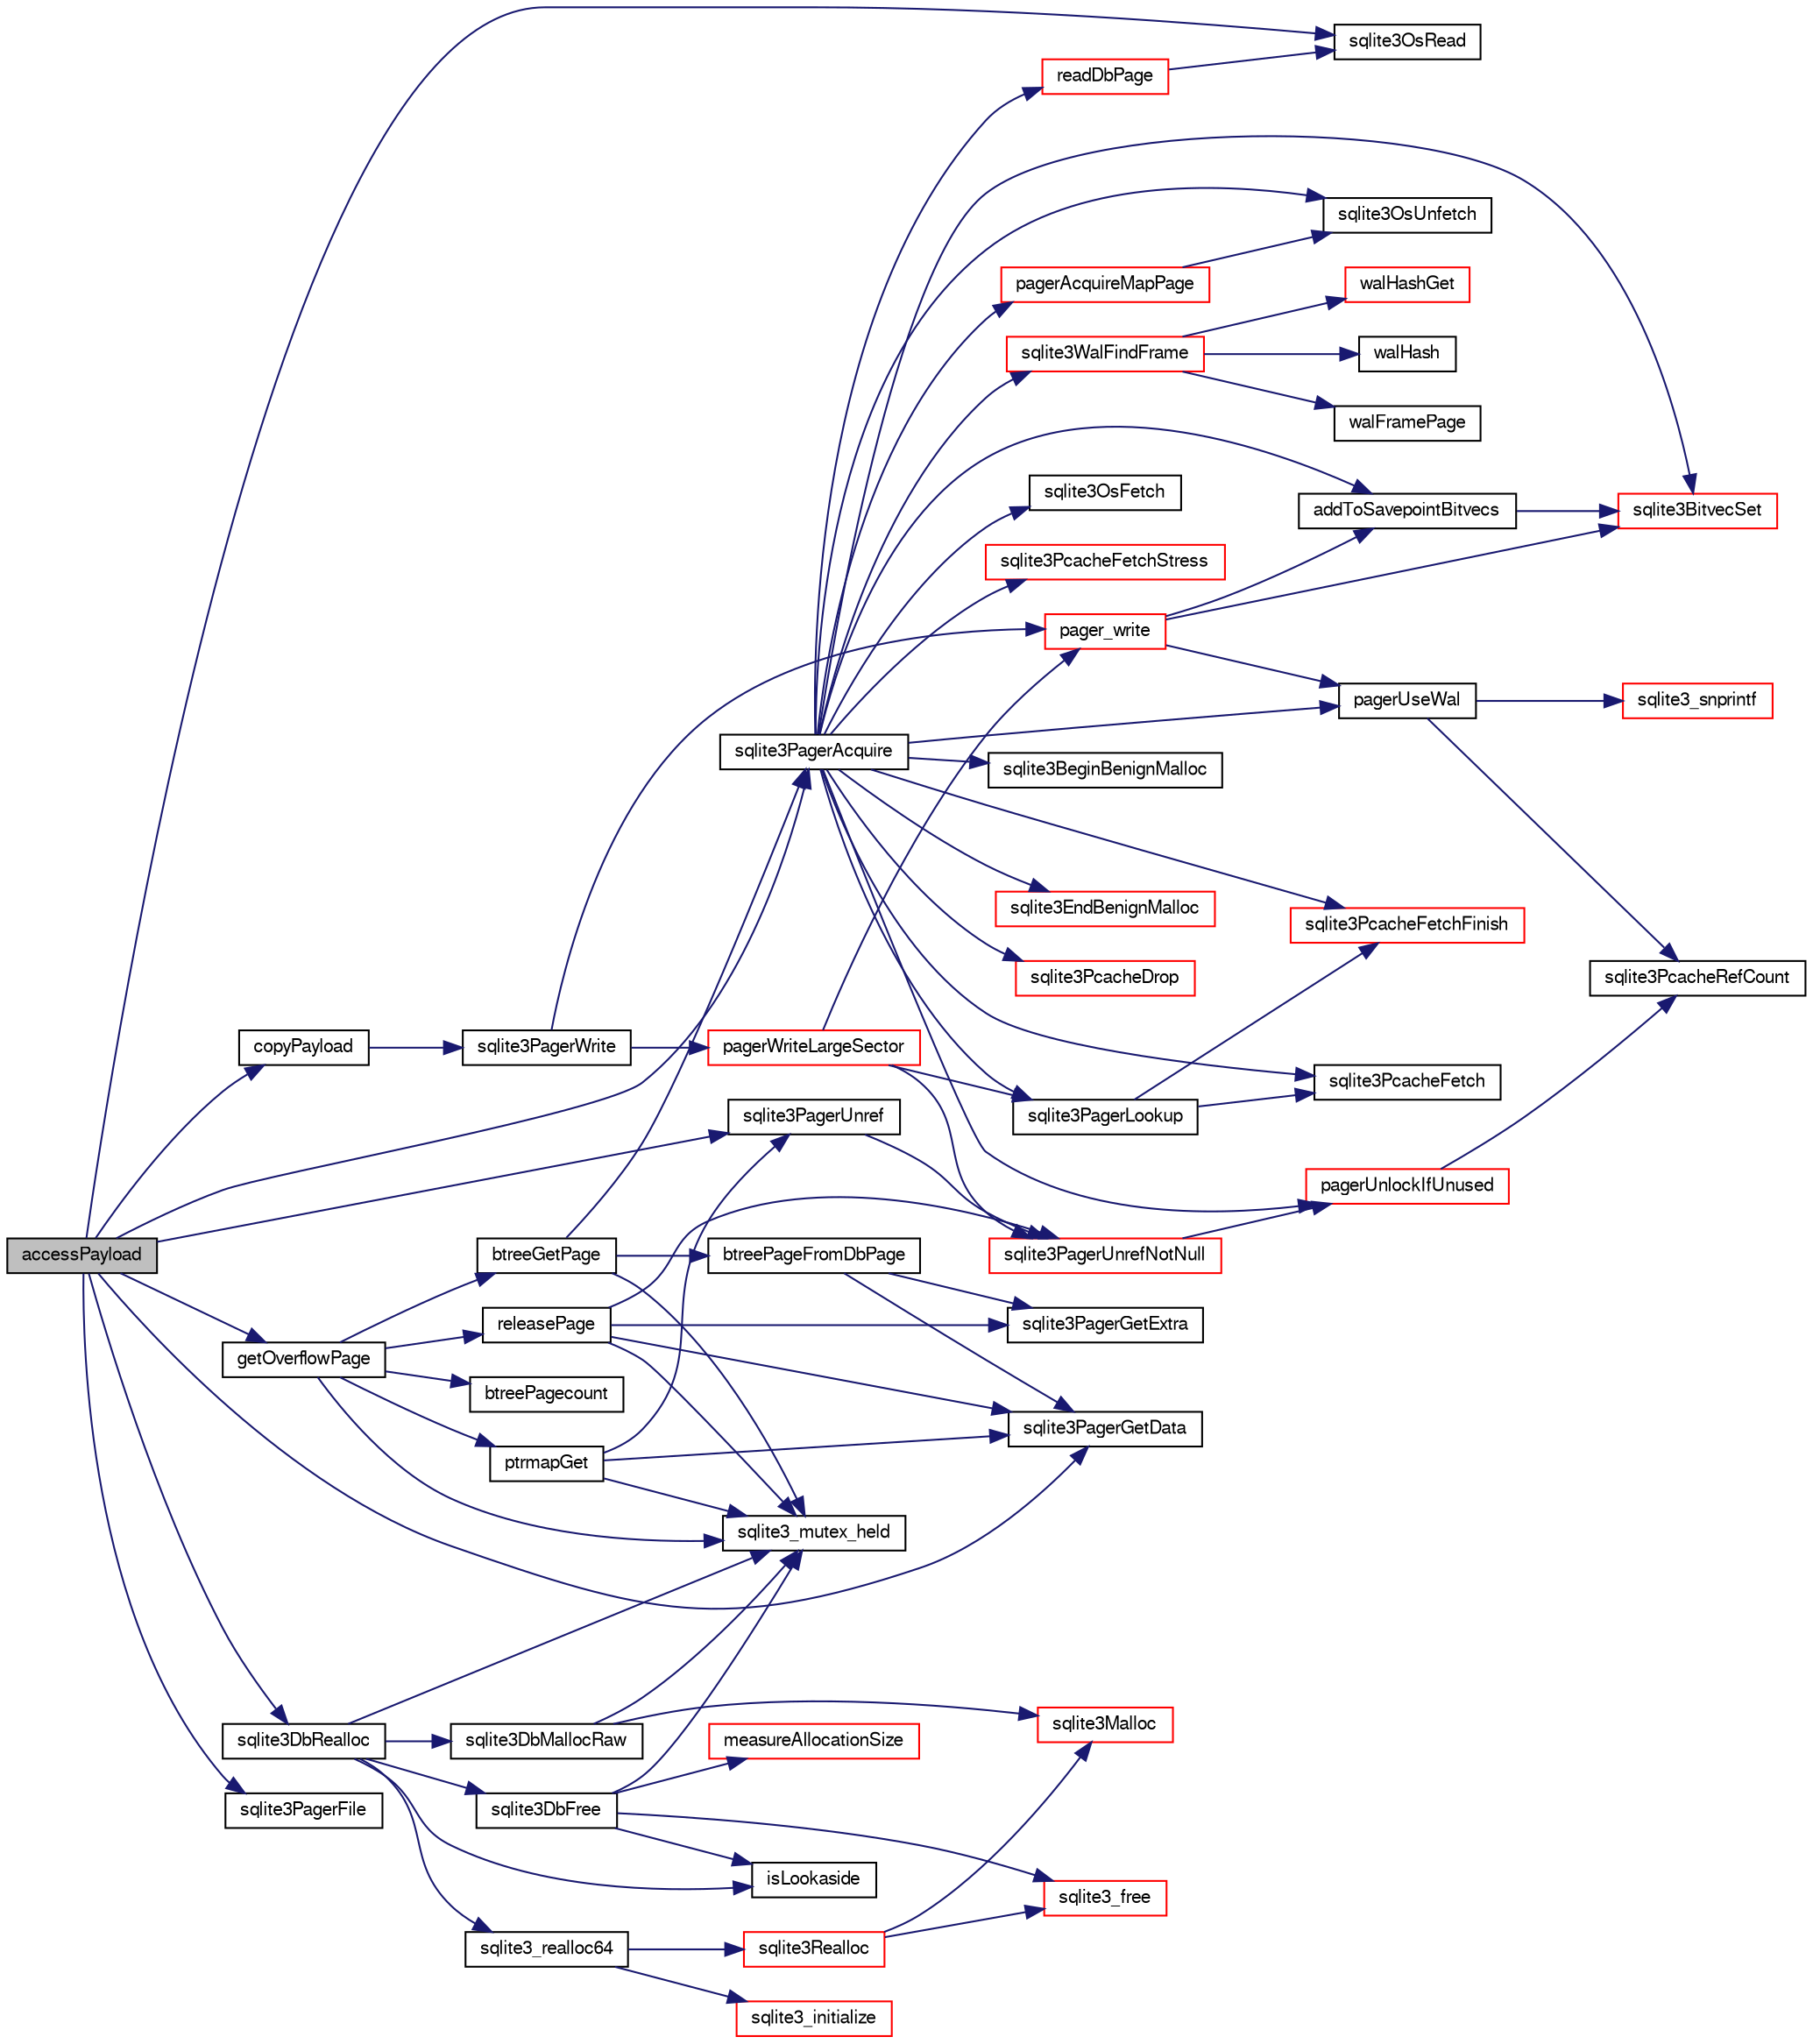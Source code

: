 digraph "accessPayload"
{
  edge [fontname="FreeSans",fontsize="10",labelfontname="FreeSans",labelfontsize="10"];
  node [fontname="FreeSans",fontsize="10",shape=record];
  rankdir="LR";
  Node1159 [label="accessPayload",height=0.2,width=0.4,color="black", fillcolor="grey75", style="filled", fontcolor="black"];
  Node1159 -> Node1160 [color="midnightblue",fontsize="10",style="solid",fontname="FreeSans"];
  Node1160 [label="copyPayload",height=0.2,width=0.4,color="black", fillcolor="white", style="filled",URL="$sqlite3_8c.html#aedb2ad4326779a68bc8e012570bda430"];
  Node1160 -> Node1161 [color="midnightblue",fontsize="10",style="solid",fontname="FreeSans"];
  Node1161 [label="sqlite3PagerWrite",height=0.2,width=0.4,color="black", fillcolor="white", style="filled",URL="$sqlite3_8c.html#ad4b8aee028ee99575b0748b299e04ed0"];
  Node1161 -> Node1162 [color="midnightblue",fontsize="10",style="solid",fontname="FreeSans"];
  Node1162 [label="pagerWriteLargeSector",height=0.2,width=0.4,color="red", fillcolor="white", style="filled",URL="$sqlite3_8c.html#a06334f0cc1c2dc95ffe29c2359928b92"];
  Node1162 -> Node1164 [color="midnightblue",fontsize="10",style="solid",fontname="FreeSans"];
  Node1164 [label="pager_write",height=0.2,width=0.4,color="red", fillcolor="white", style="filled",URL="$sqlite3_8c.html#aa5dbf1a9dcccf0aa140b04b81325517f"];
  Node1164 -> Node1166 [color="midnightblue",fontsize="10",style="solid",fontname="FreeSans"];
  Node1166 [label="pagerUseWal",height=0.2,width=0.4,color="black", fillcolor="white", style="filled",URL="$sqlite3_8c.html#a31def80bfe1de9284d635ba190a5eb68"];
  Node1166 -> Node1167 [color="midnightblue",fontsize="10",style="solid",fontname="FreeSans"];
  Node1167 [label="sqlite3PcacheRefCount",height=0.2,width=0.4,color="black", fillcolor="white", style="filled",URL="$sqlite3_8c.html#adee2536d23ec9628e0883ccab03b3429"];
  Node1166 -> Node1168 [color="midnightblue",fontsize="10",style="solid",fontname="FreeSans"];
  Node1168 [label="sqlite3_snprintf",height=0.2,width=0.4,color="red", fillcolor="white", style="filled",URL="$sqlite3_8c.html#aa2695a752e971577f5784122f2013c40"];
  Node1164 -> Node1467 [color="midnightblue",fontsize="10",style="solid",fontname="FreeSans"];
  Node1467 [label="sqlite3BitvecSet",height=0.2,width=0.4,color="red", fillcolor="white", style="filled",URL="$sqlite3_8c.html#a1f3c6d64d5d889e451d6725b1eb458be"];
  Node1164 -> Node1468 [color="midnightblue",fontsize="10",style="solid",fontname="FreeSans"];
  Node1468 [label="addToSavepointBitvecs",height=0.2,width=0.4,color="black", fillcolor="white", style="filled",URL="$sqlite3_8c.html#aa2e9bb02bb6975d83ec875f0792792f0"];
  Node1468 -> Node1467 [color="midnightblue",fontsize="10",style="solid",fontname="FreeSans"];
  Node1162 -> Node1472 [color="midnightblue",fontsize="10",style="solid",fontname="FreeSans"];
  Node1472 [label="sqlite3PagerUnrefNotNull",height=0.2,width=0.4,color="red", fillcolor="white", style="filled",URL="$sqlite3_8c.html#a4b314f96f09f5c68c94672e420e31ab9"];
  Node1472 -> Node1477 [color="midnightblue",fontsize="10",style="solid",fontname="FreeSans"];
  Node1477 [label="pagerUnlockIfUnused",height=0.2,width=0.4,color="red", fillcolor="white", style="filled",URL="$sqlite3_8c.html#abf547f4276efb6f10262f7fde1e4d065"];
  Node1477 -> Node1167 [color="midnightblue",fontsize="10",style="solid",fontname="FreeSans"];
  Node1162 -> Node1497 [color="midnightblue",fontsize="10",style="solid",fontname="FreeSans"];
  Node1497 [label="sqlite3PagerLookup",height=0.2,width=0.4,color="black", fillcolor="white", style="filled",URL="$sqlite3_8c.html#a1252ec03814f64eed236cfb21094cafd"];
  Node1497 -> Node1498 [color="midnightblue",fontsize="10",style="solid",fontname="FreeSans"];
  Node1498 [label="sqlite3PcacheFetch",height=0.2,width=0.4,color="black", fillcolor="white", style="filled",URL="$sqlite3_8c.html#a51a10151c5ec2c1c9e6fd615e95a3450"];
  Node1497 -> Node1499 [color="midnightblue",fontsize="10",style="solid",fontname="FreeSans"];
  Node1499 [label="sqlite3PcacheFetchFinish",height=0.2,width=0.4,color="red", fillcolor="white", style="filled",URL="$sqlite3_8c.html#a21f330cb082d63a111f64257e823a4b1"];
  Node1161 -> Node1164 [color="midnightblue",fontsize="10",style="solid",fontname="FreeSans"];
  Node1159 -> Node1188 [color="midnightblue",fontsize="10",style="solid",fontname="FreeSans"];
  Node1188 [label="sqlite3DbRealloc",height=0.2,width=0.4,color="black", fillcolor="white", style="filled",URL="$sqlite3_8c.html#ae028f4902a9d29bcaf310ff289ee87dc"];
  Node1188 -> Node1178 [color="midnightblue",fontsize="10",style="solid",fontname="FreeSans"];
  Node1178 [label="sqlite3_mutex_held",height=0.2,width=0.4,color="black", fillcolor="white", style="filled",URL="$sqlite3_8c.html#acf77da68932b6bc163c5e68547ecc3e7"];
  Node1188 -> Node1189 [color="midnightblue",fontsize="10",style="solid",fontname="FreeSans"];
  Node1189 [label="sqlite3DbMallocRaw",height=0.2,width=0.4,color="black", fillcolor="white", style="filled",URL="$sqlite3_8c.html#abbe8be0cf7175e11ddc3e2218fad924e"];
  Node1189 -> Node1178 [color="midnightblue",fontsize="10",style="solid",fontname="FreeSans"];
  Node1189 -> Node1190 [color="midnightblue",fontsize="10",style="solid",fontname="FreeSans"];
  Node1190 [label="sqlite3Malloc",height=0.2,width=0.4,color="red", fillcolor="white", style="filled",URL="$sqlite3_8c.html#a361a2eaa846b1885f123abe46f5d8b2b"];
  Node1188 -> Node1182 [color="midnightblue",fontsize="10",style="solid",fontname="FreeSans"];
  Node1182 [label="isLookaside",height=0.2,width=0.4,color="black", fillcolor="white", style="filled",URL="$sqlite3_8c.html#a770fa05ff9717b75e16f4d968a77b897"];
  Node1188 -> Node1177 [color="midnightblue",fontsize="10",style="solid",fontname="FreeSans"];
  Node1177 [label="sqlite3DbFree",height=0.2,width=0.4,color="black", fillcolor="white", style="filled",URL="$sqlite3_8c.html#ac70ab821a6607b4a1b909582dc37a069"];
  Node1177 -> Node1178 [color="midnightblue",fontsize="10",style="solid",fontname="FreeSans"];
  Node1177 -> Node1179 [color="midnightblue",fontsize="10",style="solid",fontname="FreeSans"];
  Node1179 [label="measureAllocationSize",height=0.2,width=0.4,color="red", fillcolor="white", style="filled",URL="$sqlite3_8c.html#a45731e644a22fdb756e2b6337224217a"];
  Node1177 -> Node1182 [color="midnightblue",fontsize="10",style="solid",fontname="FreeSans"];
  Node1177 -> Node1183 [color="midnightblue",fontsize="10",style="solid",fontname="FreeSans"];
  Node1183 [label="sqlite3_free",height=0.2,width=0.4,color="red", fillcolor="white", style="filled",URL="$sqlite3_8c.html#a6552349e36a8a691af5487999ab09519"];
  Node1188 -> Node1195 [color="midnightblue",fontsize="10",style="solid",fontname="FreeSans"];
  Node1195 [label="sqlite3_realloc64",height=0.2,width=0.4,color="black", fillcolor="white", style="filled",URL="$sqlite3_8c.html#a3765a714077ee547e811034236dc9ecd"];
  Node1195 -> Node1196 [color="midnightblue",fontsize="10",style="solid",fontname="FreeSans"];
  Node1196 [label="sqlite3_initialize",height=0.2,width=0.4,color="red", fillcolor="white", style="filled",URL="$sqlite3_8c.html#ab0c0ee2d5d4cf8b28e9572296a8861df"];
  Node1195 -> Node1370 [color="midnightblue",fontsize="10",style="solid",fontname="FreeSans"];
  Node1370 [label="sqlite3Realloc",height=0.2,width=0.4,color="red", fillcolor="white", style="filled",URL="$sqlite3_8c.html#ad53aefdfc088f622e23ffe838201fe22"];
  Node1370 -> Node1190 [color="midnightblue",fontsize="10",style="solid",fontname="FreeSans"];
  Node1370 -> Node1183 [color="midnightblue",fontsize="10",style="solid",fontname="FreeSans"];
  Node1159 -> Node1577 [color="midnightblue",fontsize="10",style="solid",fontname="FreeSans"];
  Node1577 [label="getOverflowPage",height=0.2,width=0.4,color="black", fillcolor="white", style="filled",URL="$sqlite3_8c.html#af907f898e049d621e2c9dc1ed1d63cf4"];
  Node1577 -> Node1178 [color="midnightblue",fontsize="10",style="solid",fontname="FreeSans"];
  Node1577 -> Node1543 [color="midnightblue",fontsize="10",style="solid",fontname="FreeSans"];
  Node1543 [label="btreePagecount",height=0.2,width=0.4,color="black", fillcolor="white", style="filled",URL="$sqlite3_8c.html#a9cc4ac11752c088db89d551ec1495a15"];
  Node1577 -> Node1578 [color="midnightblue",fontsize="10",style="solid",fontname="FreeSans"];
  Node1578 [label="ptrmapGet",height=0.2,width=0.4,color="black", fillcolor="white", style="filled",URL="$sqlite3_8c.html#ae91bfd9c1bec807a52a384d2ed01934b"];
  Node1578 -> Node1178 [color="midnightblue",fontsize="10",style="solid",fontname="FreeSans"];
  Node1578 -> Node1539 [color="midnightblue",fontsize="10",style="solid",fontname="FreeSans"];
  Node1539 [label="sqlite3PagerGetData",height=0.2,width=0.4,color="black", fillcolor="white", style="filled",URL="$sqlite3_8c.html#a9dd340e56fb4b7fad4df339595b8d8a2"];
  Node1578 -> Node1544 [color="midnightblue",fontsize="10",style="solid",fontname="FreeSans"];
  Node1544 [label="sqlite3PagerUnref",height=0.2,width=0.4,color="black", fillcolor="white", style="filled",URL="$sqlite3_8c.html#aa9d040b7f24a8a5d99bf96863b52cd15"];
  Node1544 -> Node1472 [color="midnightblue",fontsize="10",style="solid",fontname="FreeSans"];
  Node1577 -> Node1579 [color="midnightblue",fontsize="10",style="solid",fontname="FreeSans"];
  Node1579 [label="btreeGetPage",height=0.2,width=0.4,color="black", fillcolor="white", style="filled",URL="$sqlite3_8c.html#ac59679e30ceb0190614fbd19a7feb6de"];
  Node1579 -> Node1178 [color="midnightblue",fontsize="10",style="solid",fontname="FreeSans"];
  Node1579 -> Node1545 [color="midnightblue",fontsize="10",style="solid",fontname="FreeSans"];
  Node1545 [label="sqlite3PagerAcquire",height=0.2,width=0.4,color="black", fillcolor="white", style="filled",URL="$sqlite3_8c.html#a22a53daafd2bd778cda390312651f994"];
  Node1545 -> Node1166 [color="midnightblue",fontsize="10",style="solid",fontname="FreeSans"];
  Node1545 -> Node1503 [color="midnightblue",fontsize="10",style="solid",fontname="FreeSans"];
  Node1503 [label="sqlite3WalFindFrame",height=0.2,width=0.4,color="red", fillcolor="white", style="filled",URL="$sqlite3_8c.html#a70d73def3adcc264f500a63178742708"];
  Node1503 -> Node1488 [color="midnightblue",fontsize="10",style="solid",fontname="FreeSans"];
  Node1488 [label="walFramePage",height=0.2,width=0.4,color="black", fillcolor="white", style="filled",URL="$sqlite3_8c.html#a067e7452317d6a1c19674376ae969f1f"];
  Node1503 -> Node1490 [color="midnightblue",fontsize="10",style="solid",fontname="FreeSans"];
  Node1490 [label="walHashGet",height=0.2,width=0.4,color="red", fillcolor="white", style="filled",URL="$sqlite3_8c.html#ae19bbc16575c591b6e0aee0aed2cfaf3"];
  Node1503 -> Node1494 [color="midnightblue",fontsize="10",style="solid",fontname="FreeSans"];
  Node1494 [label="walHash",height=0.2,width=0.4,color="black", fillcolor="white", style="filled",URL="$sqlite3_8c.html#a1d1aa852a3a505567009b451c23af38c"];
  Node1545 -> Node1493 [color="midnightblue",fontsize="10",style="solid",fontname="FreeSans"];
  Node1493 [label="sqlite3OsFetch",height=0.2,width=0.4,color="black", fillcolor="white", style="filled",URL="$sqlite3_8c.html#ab5b9137b375d5d8a8c216a644056cba7"];
  Node1545 -> Node1497 [color="midnightblue",fontsize="10",style="solid",fontname="FreeSans"];
  Node1545 -> Node1546 [color="midnightblue",fontsize="10",style="solid",fontname="FreeSans"];
  Node1546 [label="pagerAcquireMapPage",height=0.2,width=0.4,color="red", fillcolor="white", style="filled",URL="$sqlite3_8c.html#affc12640bbd7572ae41f1943f3b8bb3b"];
  Node1546 -> Node1474 [color="midnightblue",fontsize="10",style="solid",fontname="FreeSans"];
  Node1474 [label="sqlite3OsUnfetch",height=0.2,width=0.4,color="black", fillcolor="white", style="filled",URL="$sqlite3_8c.html#abc0da72cb8b8989cf8708b572fe5fef4"];
  Node1545 -> Node1474 [color="midnightblue",fontsize="10",style="solid",fontname="FreeSans"];
  Node1545 -> Node1498 [color="midnightblue",fontsize="10",style="solid",fontname="FreeSans"];
  Node1545 -> Node1547 [color="midnightblue",fontsize="10",style="solid",fontname="FreeSans"];
  Node1547 [label="sqlite3PcacheFetchStress",height=0.2,width=0.4,color="red", fillcolor="white", style="filled",URL="$sqlite3_8c.html#a83644ab4d77e1649ae5336b659edb351"];
  Node1545 -> Node1499 [color="midnightblue",fontsize="10",style="solid",fontname="FreeSans"];
  Node1545 -> Node1243 [color="midnightblue",fontsize="10",style="solid",fontname="FreeSans"];
  Node1243 [label="sqlite3BeginBenignMalloc",height=0.2,width=0.4,color="black", fillcolor="white", style="filled",URL="$sqlite3_8c.html#a3344c0e2b1b6df701a1cb326602fac14"];
  Node1545 -> Node1467 [color="midnightblue",fontsize="10",style="solid",fontname="FreeSans"];
  Node1545 -> Node1468 [color="midnightblue",fontsize="10",style="solid",fontname="FreeSans"];
  Node1545 -> Node1244 [color="midnightblue",fontsize="10",style="solid",fontname="FreeSans"];
  Node1244 [label="sqlite3EndBenignMalloc",height=0.2,width=0.4,color="red", fillcolor="white", style="filled",URL="$sqlite3_8c.html#a4582127cc64d483dc66c7acf9d8d8fbb"];
  Node1545 -> Node1504 [color="midnightblue",fontsize="10",style="solid",fontname="FreeSans"];
  Node1504 [label="readDbPage",height=0.2,width=0.4,color="red", fillcolor="white", style="filled",URL="$sqlite3_8c.html#a1c4cca64dd97dda37d9be9cac94941a0"];
  Node1504 -> Node1506 [color="midnightblue",fontsize="10",style="solid",fontname="FreeSans"];
  Node1506 [label="sqlite3OsRead",height=0.2,width=0.4,color="black", fillcolor="white", style="filled",URL="$sqlite3_8c.html#a98ef6b5ed82299d2efc0b5f9e41c877d"];
  Node1545 -> Node1502 [color="midnightblue",fontsize="10",style="solid",fontname="FreeSans"];
  Node1502 [label="sqlite3PcacheDrop",height=0.2,width=0.4,color="red", fillcolor="white", style="filled",URL="$sqlite3_8c.html#a78667811e7a2a7e75117cd6ec9cf6486"];
  Node1545 -> Node1477 [color="midnightblue",fontsize="10",style="solid",fontname="FreeSans"];
  Node1579 -> Node1580 [color="midnightblue",fontsize="10",style="solid",fontname="FreeSans"];
  Node1580 [label="btreePageFromDbPage",height=0.2,width=0.4,color="black", fillcolor="white", style="filled",URL="$sqlite3_8c.html#a148c0bf09d4ef14a49e0e7a2c0506c80"];
  Node1580 -> Node1540 [color="midnightblue",fontsize="10",style="solid",fontname="FreeSans"];
  Node1540 [label="sqlite3PagerGetExtra",height=0.2,width=0.4,color="black", fillcolor="white", style="filled",URL="$sqlite3_8c.html#a48e879a6d20f06f27390973ab8d59bd7"];
  Node1580 -> Node1539 [color="midnightblue",fontsize="10",style="solid",fontname="FreeSans"];
  Node1577 -> Node1581 [color="midnightblue",fontsize="10",style="solid",fontname="FreeSans"];
  Node1581 [label="releasePage",height=0.2,width=0.4,color="black", fillcolor="white", style="filled",URL="$sqlite3_8c.html#a92c6fb14f9bcf117440c35116c26d6c4"];
  Node1581 -> Node1540 [color="midnightblue",fontsize="10",style="solid",fontname="FreeSans"];
  Node1581 -> Node1539 [color="midnightblue",fontsize="10",style="solid",fontname="FreeSans"];
  Node1581 -> Node1178 [color="midnightblue",fontsize="10",style="solid",fontname="FreeSans"];
  Node1581 -> Node1472 [color="midnightblue",fontsize="10",style="solid",fontname="FreeSans"];
  Node1159 -> Node1582 [color="midnightblue",fontsize="10",style="solid",fontname="FreeSans"];
  Node1582 [label="sqlite3PagerFile",height=0.2,width=0.4,color="black", fillcolor="white", style="filled",URL="$sqlite3_8c.html#a4994718ae281ffc714aa975c5b9b359d"];
  Node1159 -> Node1506 [color="midnightblue",fontsize="10",style="solid",fontname="FreeSans"];
  Node1159 -> Node1545 [color="midnightblue",fontsize="10",style="solid",fontname="FreeSans"];
  Node1159 -> Node1539 [color="midnightblue",fontsize="10",style="solid",fontname="FreeSans"];
  Node1159 -> Node1544 [color="midnightblue",fontsize="10",style="solid",fontname="FreeSans"];
}

